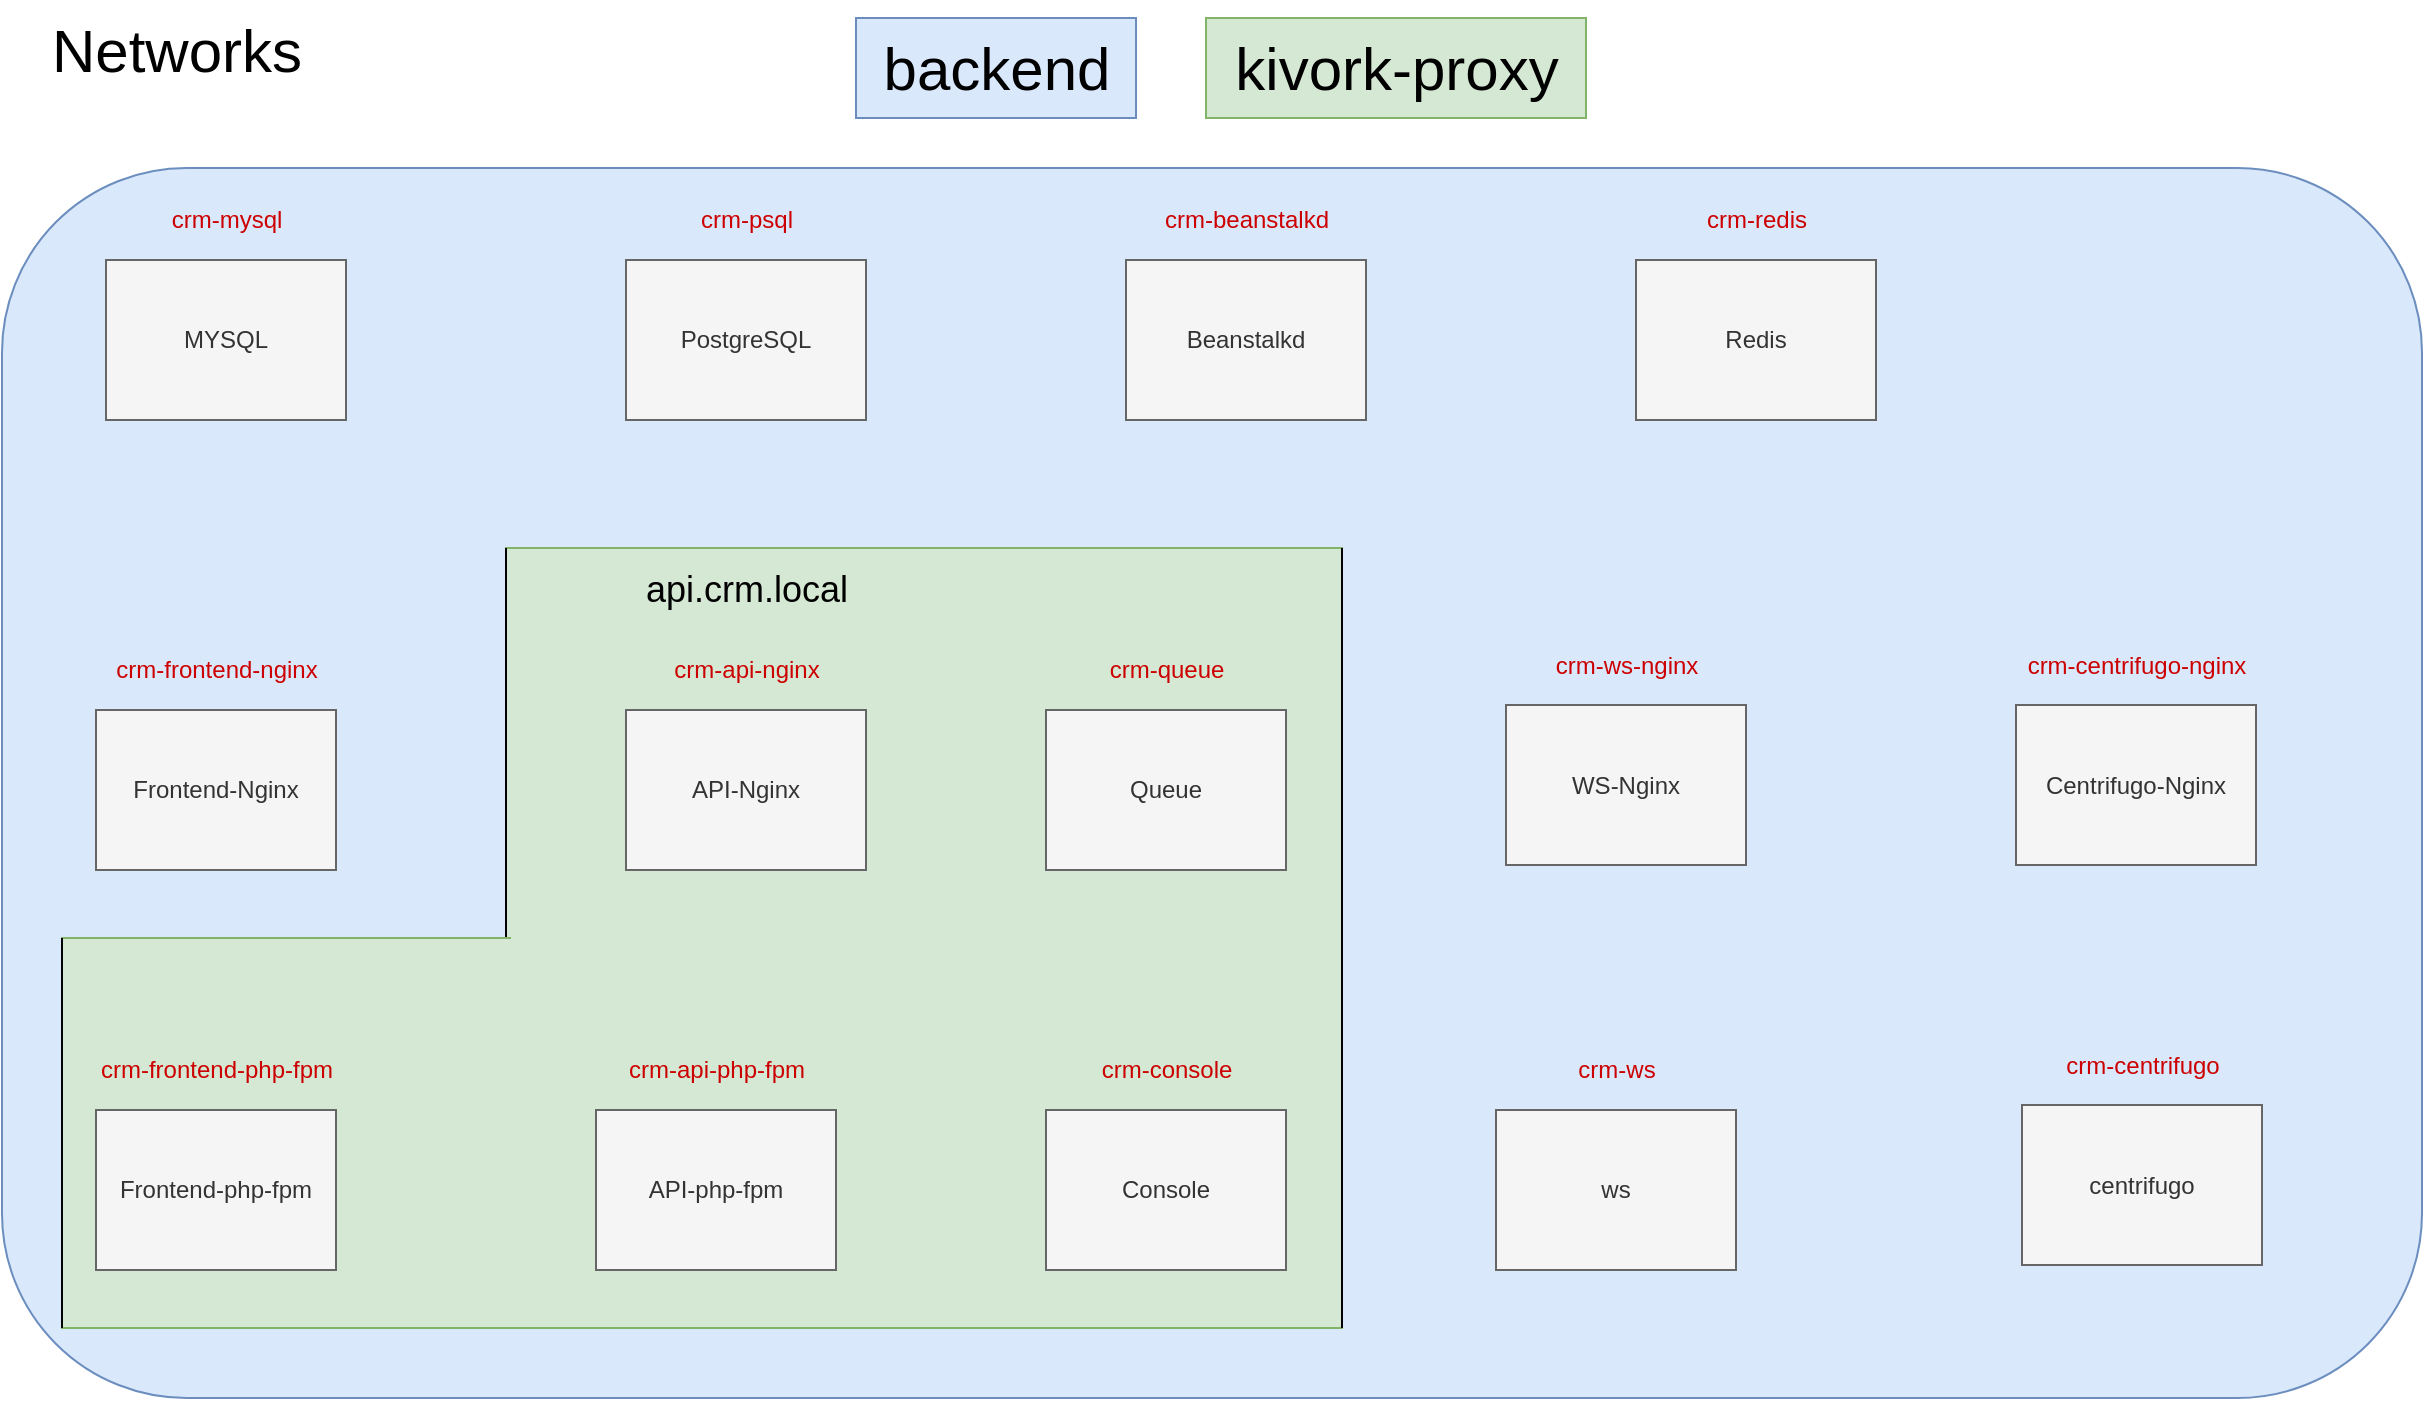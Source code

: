 <mxfile version="20.0.4" type="device"><diagram id="E0Vr9dG6CmCnVIlo4Czc" name="Page-1"><mxGraphModel dx="1594" dy="1082" grid="1" gridSize="10" guides="1" tooltips="1" connect="1" arrows="1" fold="1" page="1" pageScale="1" pageWidth="827" pageHeight="1169" math="0" shadow="0"><root><mxCell id="0"/><mxCell id="1" parent="0"/><mxCell id="YYuPmb1FS0gy9m1HZczd-1" value="" style="rounded=1;whiteSpace=wrap;html=1;fillColor=#dae8fc;strokeColor=#6c8ebf;" vertex="1" parent="1"><mxGeometry x="28" y="194" width="1210" height="615" as="geometry"/></mxCell><mxCell id="IavHW_G_SJpyDloNMZ1V-1" value="MYSQL" style="rounded=0;whiteSpace=wrap;html=1;fillColor=#f5f5f5;fontColor=#333333;strokeColor=#666666;" parent="1" vertex="1"><mxGeometry x="80" y="240" width="120" height="80" as="geometry"/></mxCell><mxCell id="IavHW_G_SJpyDloNMZ1V-4" value="crm-mysql" style="text;html=1;align=center;verticalAlign=middle;resizable=0;points=[];autosize=1;strokeColor=none;fillColor=none;fontColor=#CC0000;" parent="1" vertex="1"><mxGeometry x="100" y="205" width="80" height="30" as="geometry"/></mxCell><mxCell id="IavHW_G_SJpyDloNMZ1V-5" value="PostgreSQL" style="rounded=0;whiteSpace=wrap;html=1;fillColor=#f5f5f5;fontColor=#333333;strokeColor=#666666;" parent="1" vertex="1"><mxGeometry x="340" y="240" width="120" height="80" as="geometry"/></mxCell><mxCell id="IavHW_G_SJpyDloNMZ1V-8" value="crm-psql" style="text;html=1;align=center;verticalAlign=middle;resizable=0;points=[];autosize=1;strokeColor=none;fillColor=none;fontColor=#CC0000;" parent="1" vertex="1"><mxGeometry x="365" y="205" width="70" height="30" as="geometry"/></mxCell><mxCell id="IavHW_G_SJpyDloNMZ1V-9" value="Beanstalkd" style="rounded=0;whiteSpace=wrap;html=1;fillColor=#f5f5f5;fontColor=#333333;strokeColor=#666666;" parent="1" vertex="1"><mxGeometry x="590" y="240" width="120" height="80" as="geometry"/></mxCell><mxCell id="IavHW_G_SJpyDloNMZ1V-12" value="crm-beanstalkd" style="text;html=1;align=center;verticalAlign=middle;resizable=0;points=[];autosize=1;strokeColor=none;fillColor=none;fontColor=#CC0000;" parent="1" vertex="1"><mxGeometry x="595" y="205" width="110" height="30" as="geometry"/></mxCell><mxCell id="IavHW_G_SJpyDloNMZ1V-13" value="Redis" style="rounded=0;whiteSpace=wrap;html=1;fillColor=#f5f5f5;fontColor=#333333;strokeColor=#666666;" parent="1" vertex="1"><mxGeometry x="845" y="240" width="120" height="80" as="geometry"/></mxCell><mxCell id="IavHW_G_SJpyDloNMZ1V-16" value="crm-redis" style="text;html=1;align=center;verticalAlign=middle;resizable=0;points=[];autosize=1;strokeColor=none;fillColor=none;fontColor=#CC0000;" parent="1" vertex="1"><mxGeometry x="870" y="205" width="70" height="30" as="geometry"/></mxCell><mxCell id="IavHW_G_SJpyDloNMZ1V-17" value="Networks" style="text;html=1;align=center;verticalAlign=middle;resizable=0;points=[];autosize=1;strokeColor=none;fillColor=none;fontColor=#000000;fontSize=30;" parent="1" vertex="1"><mxGeometry x="40" y="110" width="150" height="50" as="geometry"/></mxCell><mxCell id="IavHW_G_SJpyDloNMZ1V-22" value="Frontend-Nginx" style="rounded=0;whiteSpace=wrap;html=1;fillColor=#f5f5f5;fontColor=#333333;strokeColor=#666666;" parent="1" vertex="1"><mxGeometry x="75" y="465" width="120" height="80" as="geometry"/></mxCell><mxCell id="IavHW_G_SJpyDloNMZ1V-25" value="crm-frontend-nginx" style="text;html=1;align=center;verticalAlign=middle;resizable=0;points=[];autosize=1;strokeColor=none;fillColor=none;fontColor=#CC0000;" parent="1" vertex="1"><mxGeometry x="75" y="430" width="120" height="30" as="geometry"/></mxCell><mxCell id="IavHW_G_SJpyDloNMZ1V-35" value="WS-Nginx" style="rounded=0;whiteSpace=wrap;html=1;fillColor=#f5f5f5;fontColor=#333333;strokeColor=#666666;" parent="1" vertex="1"><mxGeometry x="780" y="462.5" width="120" height="80" as="geometry"/></mxCell><mxCell id="IavHW_G_SJpyDloNMZ1V-38" value="crm-ws-nginx" style="text;html=1;align=center;verticalAlign=middle;resizable=0;points=[];autosize=1;strokeColor=none;fillColor=none;fontColor=#CC0000;" parent="1" vertex="1"><mxGeometry x="795" y="427.5" width="90" height="30" as="geometry"/></mxCell><mxCell id="IavHW_G_SJpyDloNMZ1V-40" value="Centrifugo-Nginx" style="rounded=0;whiteSpace=wrap;html=1;fillColor=#f5f5f5;fontColor=#333333;strokeColor=#666666;" parent="1" vertex="1"><mxGeometry x="1035" y="462.5" width="120" height="80" as="geometry"/></mxCell><mxCell id="IavHW_G_SJpyDloNMZ1V-43" value="crm-centrifugo-nginx" style="text;html=1;align=center;verticalAlign=middle;resizable=0;points=[];autosize=1;strokeColor=none;fillColor=none;fontColor=#CC0000;" parent="1" vertex="1"><mxGeometry x="1030" y="427.5" width="130" height="30" as="geometry"/></mxCell><mxCell id="IavHW_G_SJpyDloNMZ1V-60" value="ws" style="rounded=0;whiteSpace=wrap;html=1;fillColor=#f5f5f5;fontColor=#333333;strokeColor=#666666;" parent="1" vertex="1"><mxGeometry x="775" y="665" width="120" height="80" as="geometry"/></mxCell><mxCell id="IavHW_G_SJpyDloNMZ1V-61" value="crm-ws" style="text;html=1;align=center;verticalAlign=middle;resizable=0;points=[];autosize=1;strokeColor=none;fillColor=none;fontColor=#CC0000;" parent="1" vertex="1"><mxGeometry x="805" y="630" width="60" height="30" as="geometry"/></mxCell><mxCell id="IavHW_G_SJpyDloNMZ1V-63" value="centrifugo" style="rounded=0;whiteSpace=wrap;html=1;fillColor=#f5f5f5;fontColor=#333333;strokeColor=#666666;" parent="1" vertex="1"><mxGeometry x="1038" y="662.5" width="120" height="80" as="geometry"/></mxCell><mxCell id="IavHW_G_SJpyDloNMZ1V-64" value="crm-centrifugo" style="text;html=1;align=center;verticalAlign=middle;resizable=0;points=[];autosize=1;strokeColor=none;fillColor=none;fontColor=#CC0000;" parent="1" vertex="1"><mxGeometry x="1048" y="627.5" width="100" height="30" as="geometry"/></mxCell><mxCell id="YYuPmb1FS0gy9m1HZczd-7" value="" style="shape=partialRectangle;whiteSpace=wrap;html=1;left=0;right=0;fillColor=#d5e8d4;strokeColor=#82b366;" vertex="1" parent="1"><mxGeometry x="280" y="384" width="418" height="390" as="geometry"/></mxCell><mxCell id="YYuPmb1FS0gy9m1HZczd-13" value="" style="endArrow=none;html=1;rounded=0;entryX=1;entryY=0;entryDx=0;entryDy=0;exitX=1;exitY=1;exitDx=0;exitDy=0;" edge="1" parent="1" source="YYuPmb1FS0gy9m1HZczd-7" target="YYuPmb1FS0gy9m1HZczd-7"><mxGeometry width="50" height="50" relative="1" as="geometry"><mxPoint x="590" y="490" as="sourcePoint"/><mxPoint x="640" y="440" as="targetPoint"/></mxGeometry></mxCell><mxCell id="YYuPmb1FS0gy9m1HZczd-14" value="" style="endArrow=none;html=1;rounded=0;entryX=0;entryY=0;entryDx=0;entryDy=0;exitX=0;exitY=0.5;exitDx=0;exitDy=0;" edge="1" parent="1" source="YYuPmb1FS0gy9m1HZczd-7" target="YYuPmb1FS0gy9m1HZczd-7"><mxGeometry width="50" height="50" relative="1" as="geometry"><mxPoint x="590" y="490" as="sourcePoint"/><mxPoint x="640" y="440" as="targetPoint"/></mxGeometry></mxCell><mxCell id="YYuPmb1FS0gy9m1HZczd-21" value="" style="shape=partialRectangle;whiteSpace=wrap;html=1;left=0;right=0;fillColor=#d5e8d4;strokeColor=#82b366;" vertex="1" parent="1"><mxGeometry x="58" y="579" width="224" height="195" as="geometry"/></mxCell><mxCell id="YYuPmb1FS0gy9m1HZczd-23" value="" style="endArrow=none;html=1;rounded=0;jumpSize=6;entryX=0;entryY=0;entryDx=0;entryDy=0;exitX=0;exitY=1;exitDx=0;exitDy=0;" edge="1" parent="1" source="YYuPmb1FS0gy9m1HZczd-21" target="YYuPmb1FS0gy9m1HZczd-21"><mxGeometry width="50" height="50" relative="1" as="geometry"><mxPoint x="65" y="610" as="sourcePoint"/><mxPoint x="115" y="560" as="targetPoint"/></mxGeometry></mxCell><mxCell id="IavHW_G_SJpyDloNMZ1V-27" value="API-Nginx" style="rounded=0;whiteSpace=wrap;html=1;fillColor=#f5f5f5;fontColor=#333333;strokeColor=#666666;" parent="1" vertex="1"><mxGeometry x="340" y="465" width="120" height="80" as="geometry"/></mxCell><mxCell id="IavHW_G_SJpyDloNMZ1V-30" value="crm-api-nginx" style="text;html=1;align=center;verticalAlign=middle;resizable=0;points=[];autosize=1;strokeColor=none;fillColor=none;fontColor=#CC0000;" parent="1" vertex="1"><mxGeometry x="350" y="430" width="100" height="30" as="geometry"/></mxCell><mxCell id="IavHW_G_SJpyDloNMZ1V-32" value="Queue" style="rounded=0;whiteSpace=wrap;html=1;fillColor=#f5f5f5;fontColor=#333333;strokeColor=#666666;" parent="1" vertex="1"><mxGeometry x="550" y="465" width="120" height="80" as="geometry"/></mxCell><mxCell id="IavHW_G_SJpyDloNMZ1V-33" value="crm-queue" style="text;html=1;align=center;verticalAlign=middle;resizable=0;points=[];autosize=1;strokeColor=none;fillColor=none;fontColor=#CC0000;" parent="1" vertex="1"><mxGeometry x="570" y="430" width="80" height="30" as="geometry"/></mxCell><mxCell id="IavHW_G_SJpyDloNMZ1V-46" value="&lt;font style=&quot;font-size: 18px;&quot;&gt;api.crm.local&lt;/font&gt;" style="text;html=1;align=center;verticalAlign=middle;resizable=0;points=[];autosize=1;strokeColor=none;fillColor=none;fontSize=30;fontColor=#000000;" parent="1" vertex="1"><mxGeometry x="340" y="375" width="120" height="50" as="geometry"/></mxCell><mxCell id="IavHW_G_SJpyDloNMZ1V-49" value="Frontend-php-fpm" style="rounded=0;whiteSpace=wrap;html=1;fillColor=#f5f5f5;fontColor=#333333;strokeColor=#666666;" parent="1" vertex="1"><mxGeometry x="75" y="665" width="120" height="80" as="geometry"/></mxCell><mxCell id="IavHW_G_SJpyDloNMZ1V-51" value="crm-frontend-php-fpm" style="text;html=1;align=center;verticalAlign=middle;resizable=0;points=[];autosize=1;strokeColor=none;fillColor=none;fontColor=#CC0000;" parent="1" vertex="1"><mxGeometry x="65" y="630" width="140" height="30" as="geometry"/></mxCell><mxCell id="IavHW_G_SJpyDloNMZ1V-53" value="API-php-fpm" style="rounded=0;whiteSpace=wrap;html=1;fillColor=#f5f5f5;fontColor=#333333;strokeColor=#666666;" parent="1" vertex="1"><mxGeometry x="325" y="665" width="120" height="80" as="geometry"/></mxCell><mxCell id="IavHW_G_SJpyDloNMZ1V-55" value="crm-api-php-fpm" style="text;html=1;align=center;verticalAlign=middle;resizable=0;points=[];autosize=1;strokeColor=none;fillColor=none;fontColor=#CC0000;" parent="1" vertex="1"><mxGeometry x="330" y="630" width="110" height="30" as="geometry"/></mxCell><mxCell id="IavHW_G_SJpyDloNMZ1V-57" value="Console" style="rounded=0;whiteSpace=wrap;html=1;fillColor=#f5f5f5;fontColor=#333333;strokeColor=#666666;" parent="1" vertex="1"><mxGeometry x="550" y="665" width="120" height="80" as="geometry"/></mxCell><mxCell id="IavHW_G_SJpyDloNMZ1V-58" value="crm-console" style="text;html=1;align=center;verticalAlign=middle;resizable=0;points=[];autosize=1;strokeColor=none;fillColor=none;fontColor=#CC0000;" parent="1" vertex="1"><mxGeometry x="565" y="630" width="90" height="30" as="geometry"/></mxCell><mxCell id="YYuPmb1FS0gy9m1HZczd-28" value="backend" style="text;html=1;align=center;verticalAlign=middle;resizable=0;points=[];autosize=1;strokeColor=#6c8ebf;fillColor=#dae8fc;fontSize=30;" vertex="1" parent="1"><mxGeometry x="455" y="119" width="140" height="50" as="geometry"/></mxCell><mxCell id="YYuPmb1FS0gy9m1HZczd-29" value="kivork-proxy" style="text;html=1;align=center;verticalAlign=middle;resizable=0;points=[];autosize=1;strokeColor=#82b366;fillColor=#d5e8d4;fontSize=30;" vertex="1" parent="1"><mxGeometry x="630" y="119" width="190" height="50" as="geometry"/></mxCell></root></mxGraphModel></diagram></mxfile>